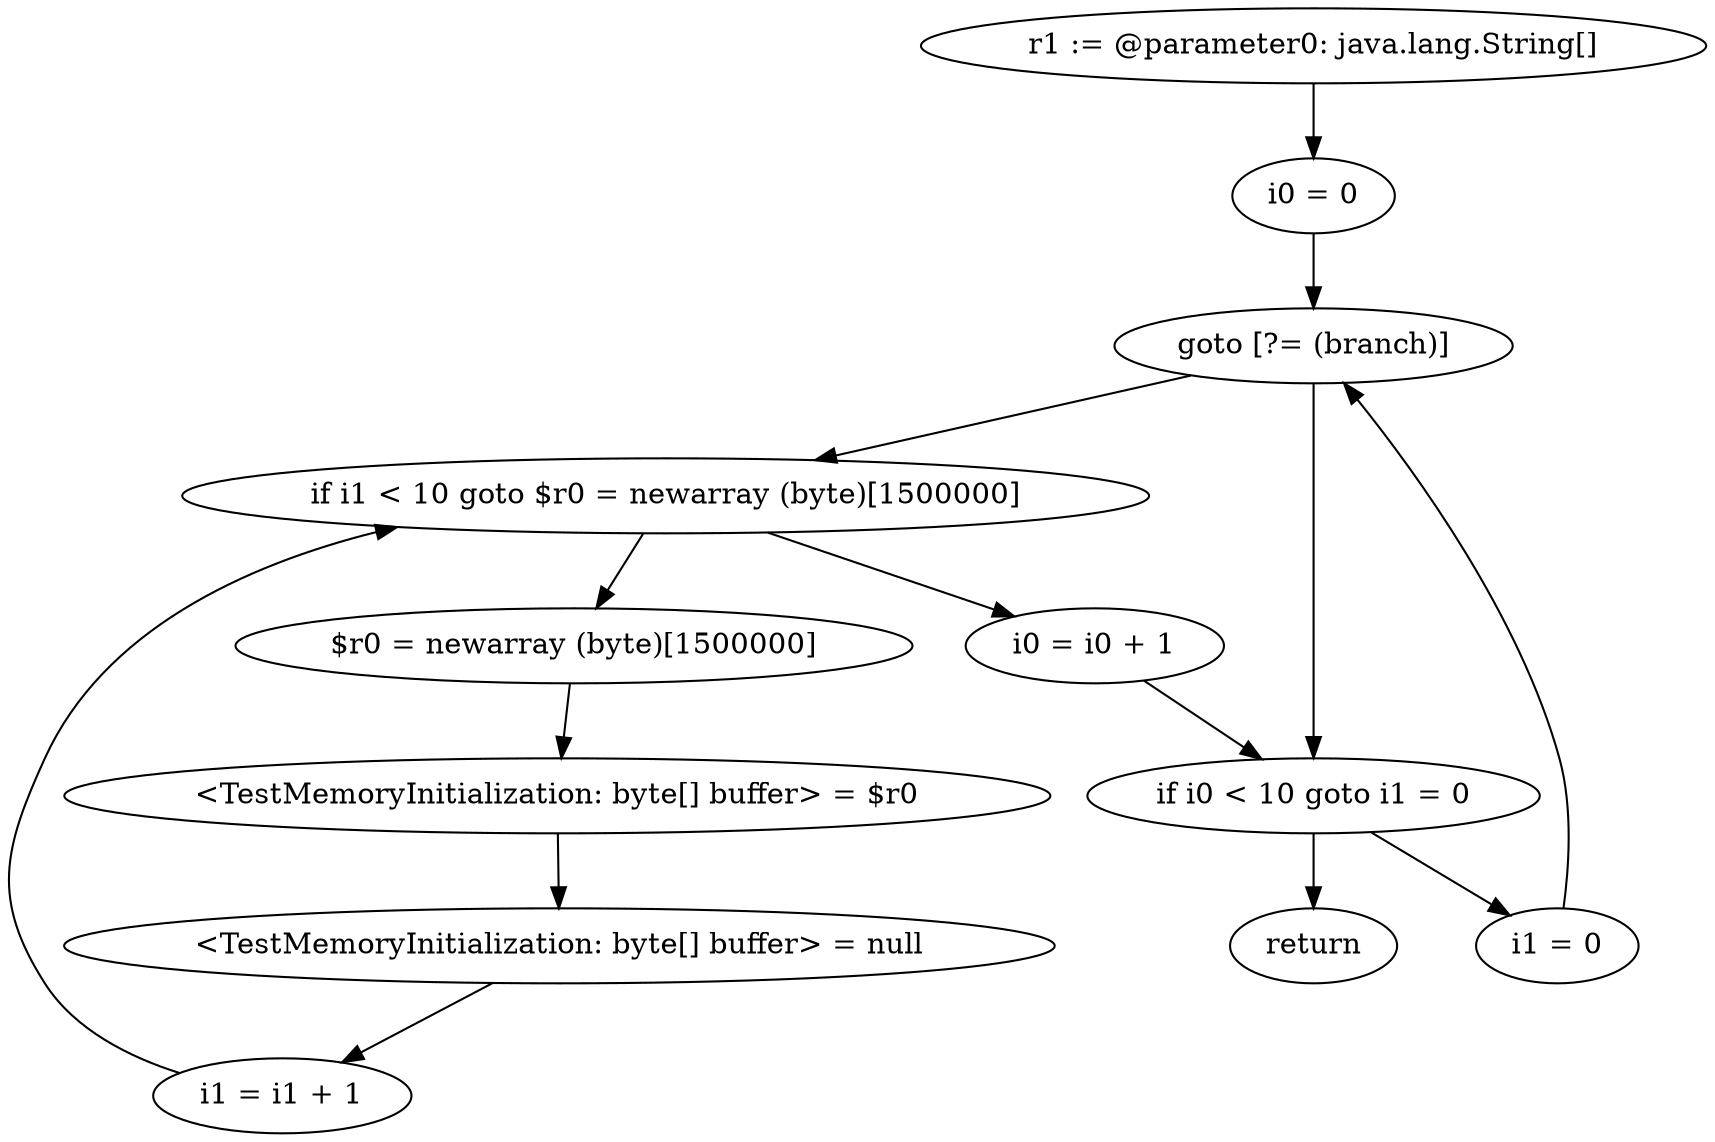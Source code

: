 digraph "unitGraph" {
    "r1 := @parameter0: java.lang.String[]"
    "i0 = 0"
    "goto [?= (branch)]"
    "i1 = 0"
    "$r0 = newarray (byte)[1500000]"
    "<TestMemoryInitialization: byte[] buffer> = $r0"
    "<TestMemoryInitialization: byte[] buffer> = null"
    "i1 = i1 + 1"
    "if i1 < 10 goto $r0 = newarray (byte)[1500000]"
    "i0 = i0 + 1"
    "if i0 < 10 goto i1 = 0"
    "return"
    "r1 := @parameter0: java.lang.String[]"->"i0 = 0";
    "i0 = 0"->"goto [?= (branch)]";
    "goto [?= (branch)]"->"if i0 < 10 goto i1 = 0";
    "i1 = 0"->"goto [?= (branch)]";
    "goto [?= (branch)]"->"if i1 < 10 goto $r0 = newarray (byte)[1500000]";
    "$r0 = newarray (byte)[1500000]"->"<TestMemoryInitialization: byte[] buffer> = $r0";
    "<TestMemoryInitialization: byte[] buffer> = $r0"->"<TestMemoryInitialization: byte[] buffer> = null";
    "<TestMemoryInitialization: byte[] buffer> = null"->"i1 = i1 + 1";
    "i1 = i1 + 1"->"if i1 < 10 goto $r0 = newarray (byte)[1500000]";
    "if i1 < 10 goto $r0 = newarray (byte)[1500000]"->"i0 = i0 + 1";
    "if i1 < 10 goto $r0 = newarray (byte)[1500000]"->"$r0 = newarray (byte)[1500000]";
    "i0 = i0 + 1"->"if i0 < 10 goto i1 = 0";
    "if i0 < 10 goto i1 = 0"->"return";
    "if i0 < 10 goto i1 = 0"->"i1 = 0";
}
